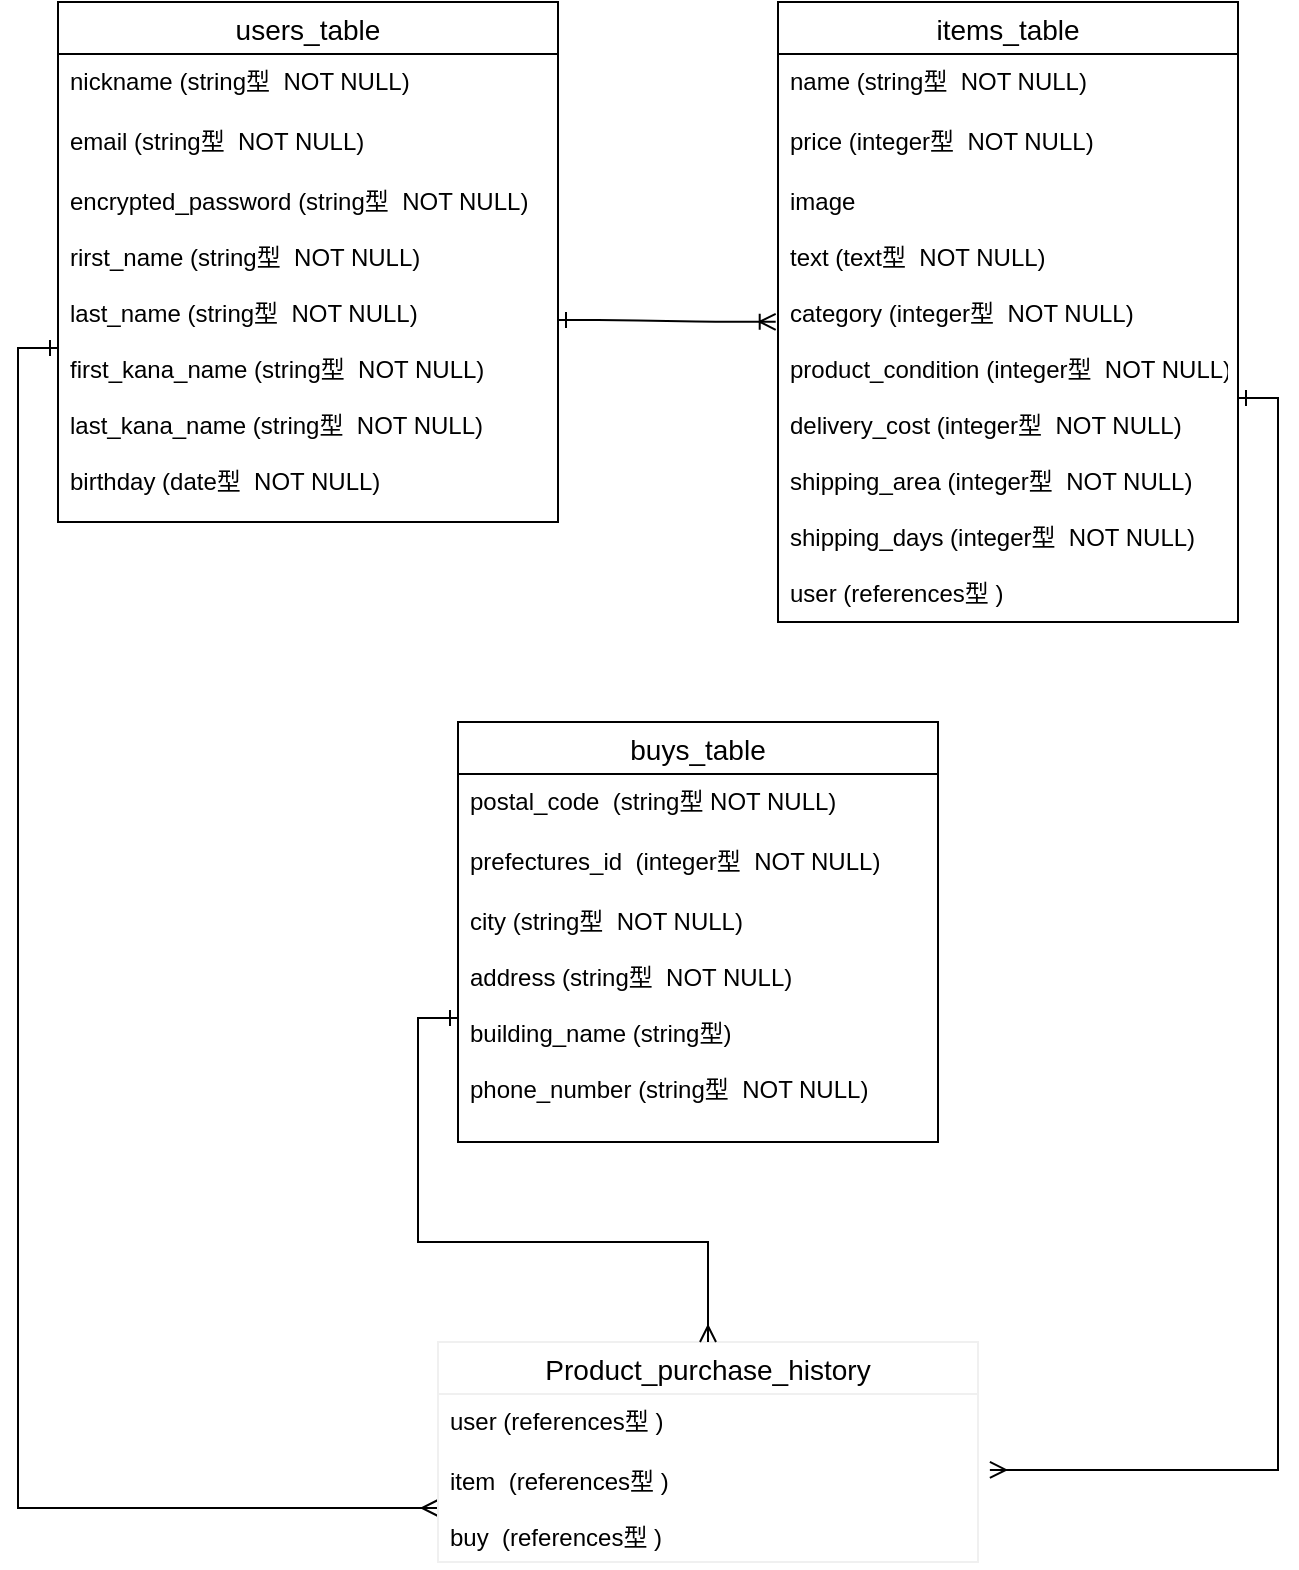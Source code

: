 <mxfile version="13.10.0" type="embed">
    <diagram id="ZAPEKM1-49SuGnX2-YCL" name="ページ1">
        <mxGraphModel dx="550" dy="743" grid="1" gridSize="10" guides="1" tooltips="1" connect="1" arrows="1" fold="1" page="1" pageScale="1" pageWidth="850" pageHeight="1100" background="none" math="0" shadow="0">
            <root>
                <mxCell id="0"/>
                <mxCell id="1" parent="0"/>
                <mxCell id="15" value="users_table" style="swimlane;fontStyle=0;childLayout=stackLayout;horizontal=1;startSize=26;horizontalStack=0;resizeParent=1;resizeParentMax=0;resizeLast=0;collapsible=1;marginBottom=0;align=center;fontSize=14;labelBackgroundColor=none;" parent="1" vertex="1">
                    <mxGeometry x="160" y="80" width="250" height="260" as="geometry">
                        <mxRectangle x="160" y="80" width="120" height="26" as="alternateBounds"/>
                    </mxGeometry>
                </mxCell>
                <mxCell id="16" value="nickname (string型  NOT NULL)" style="text;spacingLeft=4;spacingRight=4;overflow=hidden;rotatable=0;points=[[0,0.5],[1,0.5]];portConstraint=eastwest;fontSize=12;labelBackgroundColor=none;" parent="15" vertex="1">
                    <mxGeometry y="26" width="250" height="30" as="geometry"/>
                </mxCell>
                <mxCell id="17" value="email (string型  NOT NULL)" style="text;fillColor=none;spacingLeft=4;spacingRight=4;overflow=hidden;rotatable=0;points=[[0,0.5],[1,0.5]];portConstraint=eastwest;fontSize=12;labelBackgroundColor=none;" parent="15" vertex="1">
                    <mxGeometry y="56" width="250" height="30" as="geometry"/>
                </mxCell>
                <mxCell id="18" value="encrypted_password (string型  NOT NULL)&#10;&#10;rirst_name (string型  NOT NULL)&#10;&#10;last_name (string型  NOT NULL)&#10;&#10;first_kana_name (string型  NOT NULL)&#10;&#10;last_kana_name (string型  NOT NULL)&#10;&#10;birthday (date型  NOT NULL)" style="text;strokeColor=none;fillColor=none;spacingLeft=4;spacingRight=4;overflow=hidden;rotatable=0;points=[[0,0.5],[1,0.5]];portConstraint=eastwest;fontSize=12;labelBackgroundColor=none;" parent="15" vertex="1">
                    <mxGeometry y="86" width="250" height="174" as="geometry"/>
                </mxCell>
                <mxCell id="20" value="items_table" style="swimlane;fontStyle=0;childLayout=stackLayout;horizontal=1;startSize=26;horizontalStack=0;resizeParent=1;resizeParentMax=0;resizeLast=0;collapsible=1;marginBottom=0;align=center;fontSize=14;" parent="1" vertex="1">
                    <mxGeometry x="520" y="80" width="230" height="310" as="geometry">
                        <mxRectangle x="520" y="80" width="50" height="26" as="alternateBounds"/>
                    </mxGeometry>
                </mxCell>
                <mxCell id="21" value="name (string型  NOT NULL)" style="text;strokeColor=none;fillColor=none;spacingLeft=4;spacingRight=4;overflow=hidden;rotatable=0;points=[[0,0.5],[1,0.5]];portConstraint=eastwest;fontSize=12;" parent="20" vertex="1">
                    <mxGeometry y="26" width="230" height="30" as="geometry"/>
                </mxCell>
                <mxCell id="22" value="price (integer型  NOT NULL)" style="text;strokeColor=none;fillColor=none;spacingLeft=4;spacingRight=4;overflow=hidden;rotatable=0;points=[[0,0.5],[1,0.5]];portConstraint=eastwest;fontSize=12;" parent="20" vertex="1">
                    <mxGeometry y="56" width="230" height="30" as="geometry"/>
                </mxCell>
                <mxCell id="23" value="image&#10;&#10;text (text型  NOT NULL)&#10;&#10;category (integer型  NOT NULL)&#10;&#10;product_condition (integer型  NOT NULL)&#10;&#10;delivery_cost (integer型  NOT NULL)&#10;&#10;shipping_area (integer型  NOT NULL)&#10;&#10;shipping_days (integer型  NOT NULL)&#10;&#10;user (references型 )&#10;&#10;" style="text;strokeColor=none;fillColor=none;spacingLeft=4;spacingRight=4;overflow=hidden;rotatable=0;points=[[0,0.5],[1,0.5]];portConstraint=eastwest;fontSize=12;" parent="20" vertex="1">
                    <mxGeometry y="86" width="230" height="224" as="geometry"/>
                </mxCell>
                <mxCell id="26" value="buys_table" style="swimlane;fontStyle=0;childLayout=stackLayout;horizontal=1;startSize=26;horizontalStack=0;resizeParent=1;resizeParentMax=0;resizeLast=0;collapsible=1;marginBottom=0;align=center;fontSize=14;" parent="1" vertex="1">
                    <mxGeometry x="360" y="440" width="240" height="210" as="geometry"/>
                </mxCell>
                <mxCell id="27" value="postal_code  (string型 NOT NULL)" style="text;strokeColor=none;fillColor=none;spacingLeft=4;spacingRight=4;overflow=hidden;rotatable=0;points=[[0,0.5],[1,0.5]];portConstraint=eastwest;fontSize=12;" parent="26" vertex="1">
                    <mxGeometry y="26" width="240" height="30" as="geometry"/>
                </mxCell>
                <mxCell id="28" value="prefectures_id  (integer型  NOT NULL)" style="text;strokeColor=none;fillColor=none;spacingLeft=4;spacingRight=4;overflow=hidden;rotatable=0;points=[[0,0.5],[1,0.5]];portConstraint=eastwest;fontSize=12;" parent="26" vertex="1">
                    <mxGeometry y="56" width="240" height="30" as="geometry"/>
                </mxCell>
                <mxCell id="29" value="city (string型  NOT NULL)&#10;&#10;address (string型  NOT NULL)&#10;&#10;building_name (string型)&#10;&#10;phone_number (string型  NOT NULL)&#10;&#10;" style="text;strokeColor=none;fillColor=none;spacingLeft=4;spacingRight=4;overflow=hidden;rotatable=0;points=[[0,0.5],[1,0.5]];portConstraint=eastwest;fontSize=12;" parent="26" vertex="1">
                    <mxGeometry y="86" width="240" height="124" as="geometry"/>
                </mxCell>
                <mxCell id="40" value="" style="edgeStyle=entityRelationEdgeStyle;fontSize=12;html=1;endArrow=ERoneToMany;startArrow=ERone;entryX=-0.005;entryY=0.33;entryDx=0;entryDy=0;startFill=0;entryPerimeter=0;" parent="1" target="23" edge="1">
                    <mxGeometry width="100" height="100" relative="1" as="geometry">
                        <mxPoint x="410" y="239" as="sourcePoint"/>
                        <mxPoint x="490" y="240" as="targetPoint"/>
                    </mxGeometry>
                </mxCell>
                <mxCell id="45" style="edgeStyle=orthogonalEdgeStyle;rounded=0;orthogonalLoop=1;jettySize=auto;html=1;exitX=1;exitY=0.5;exitDx=0;exitDy=0;entryX=1.022;entryY=0.148;entryDx=0;entryDy=0;entryPerimeter=0;endArrow=ERmany;endFill=0;startArrow=ERone;startFill=0;" parent="1" source="23" target="53" edge="1">
                    <mxGeometry relative="1" as="geometry"/>
                </mxCell>
                <mxCell id="46" style="edgeStyle=orthogonalEdgeStyle;rounded=0;orthogonalLoop=1;jettySize=auto;html=1;exitX=0;exitY=0.5;exitDx=0;exitDy=0;startArrow=ERone;startFill=0;endArrow=ERmany;endFill=0;entryX=0;entryY=0.5;entryDx=0;entryDy=0;" parent="1" source="18" target="53" edge="1">
                    <mxGeometry relative="1" as="geometry"/>
                </mxCell>
                <mxCell id="51" value="Product_purchase_history" style="swimlane;fontStyle=0;childLayout=stackLayout;horizontal=1;startSize=26;horizontalStack=0;resizeParent=1;resizeParentMax=0;resizeLast=0;collapsible=1;marginBottom=0;align=center;fontSize=14;labelBackgroundColor=none;strokeColor=#f0f0f0;" parent="1" vertex="1">
                    <mxGeometry x="350" y="750" width="270" height="110" as="geometry"/>
                </mxCell>
                <mxCell id="52" value="user (references型 )" style="text;strokeColor=none;fillColor=none;spacingLeft=4;spacingRight=4;overflow=hidden;rotatable=0;points=[[0,0.5],[1,0.5]];portConstraint=eastwest;fontSize=12;" parent="51" vertex="1">
                    <mxGeometry y="26" width="270" height="30" as="geometry"/>
                </mxCell>
                <mxCell id="53" value="item  (references型 )&#10;&#10;buy  (references型 )&#10;" style="text;strokeColor=none;fillColor=none;spacingLeft=4;spacingRight=4;overflow=hidden;rotatable=0;points=[[0,0.5],[1,0.5]];portConstraint=eastwest;fontSize=12;" parent="51" vertex="1">
                    <mxGeometry y="56" width="270" height="54" as="geometry"/>
                </mxCell>
                <mxCell id="55" style="edgeStyle=orthogonalEdgeStyle;rounded=0;orthogonalLoop=1;jettySize=auto;html=1;exitX=0;exitY=0.5;exitDx=0;exitDy=0;entryX=0.5;entryY=0;entryDx=0;entryDy=0;endArrow=ERmany;endFill=0;startArrow=ERone;startFill=0;" parent="1" source="29" target="51" edge="1">
                    <mxGeometry relative="1" as="geometry"/>
                </mxCell>
            </root>
        </mxGraphModel>
    </diagram>
</mxfile>